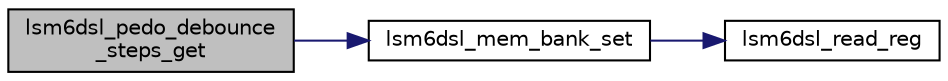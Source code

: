 digraph "lsm6dsl_pedo_debounce_steps_get"
{
 // LATEX_PDF_SIZE
  edge [fontname="Helvetica",fontsize="10",labelfontname="Helvetica",labelfontsize="10"];
  node [fontname="Helvetica",fontsize="10",shape=record];
  rankdir="LR";
  Node1 [label="lsm6dsl_pedo_debounce\l_steps_get",height=0.2,width=0.4,color="black", fillcolor="grey75", style="filled", fontcolor="black",tooltip="Pedometer debounce configuration register (r/w).[get]."];
  Node1 -> Node2 [color="midnightblue",fontsize="10",style="solid",fontname="Helvetica"];
  Node2 [label="lsm6dsl_mem_bank_set",height=0.2,width=0.4,color="black", fillcolor="white", style="filled",URL="$group___l_s_m6_d_s_l__common.html#ga43c849fac54e81088b8c39484fe92fd6",tooltip="Enable access to the embedded functions/sensor hub configuration registers[set]."];
  Node2 -> Node3 [color="midnightblue",fontsize="10",style="solid",fontname="Helvetica"];
  Node3 [label="lsm6dsl_read_reg",height=0.2,width=0.4,color="black", fillcolor="white", style="filled",URL="$group___l_s_m6_d_s_l__interfaces__functions.html#ga7ad5e0d379d6cc9a6a2dff69c6df5a50",tooltip="Read generic device register."];
}
